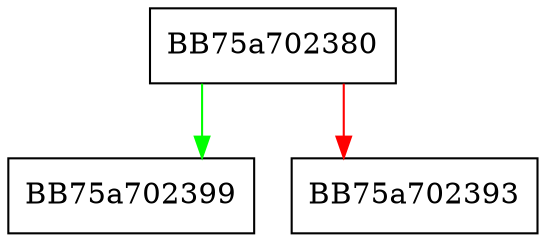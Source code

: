 digraph FindFiles {
  node [shape="box"];
  graph [splines=ortho];
  BB75a702380 -> BB75a702399 [color="green"];
  BB75a702380 -> BB75a702393 [color="red"];
}